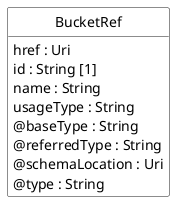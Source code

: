 @startuml
hide circle
hide methods
hide stereotype
show <<Enumeration>> stereotype
skinparam class {
   BackgroundColor<<Enumeration>> #E6F5F7
   BackgroundColor<<Ref>> #FFFFE0
   BackgroundColor<<Pivot>> #FFFFFFF
   BackgroundColor<<SimpleType>> #E2F0DA
   BackgroundColor #FCF2E3
}

class BucketRef <<Pivot>> {
    href : Uri
    id : String [1]
    name : String
    usageType : String
    @baseType : String
    @referredType : String
    @schemaLocation : Uri
    @type : String
}


@enduml